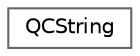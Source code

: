 digraph "Graphical Class Hierarchy"
{
 // INTERACTIVE_SVG=YES
 // LATEX_PDF_SIZE
  bgcolor="transparent";
  edge [fontname=Helvetica,fontsize=10,labelfontname=Helvetica,labelfontsize=10];
  node [fontname=Helvetica,fontsize=10,shape=box,height=0.2,width=0.4];
  rankdir="LR";
  Node0 [label="QCString",height=0.2,width=0.4,color="grey40", fillcolor="white", style="filled",URL="$d9/d45/class_q_c_string.html",tooltip="This is an alternative implementation of QCString."];
}
